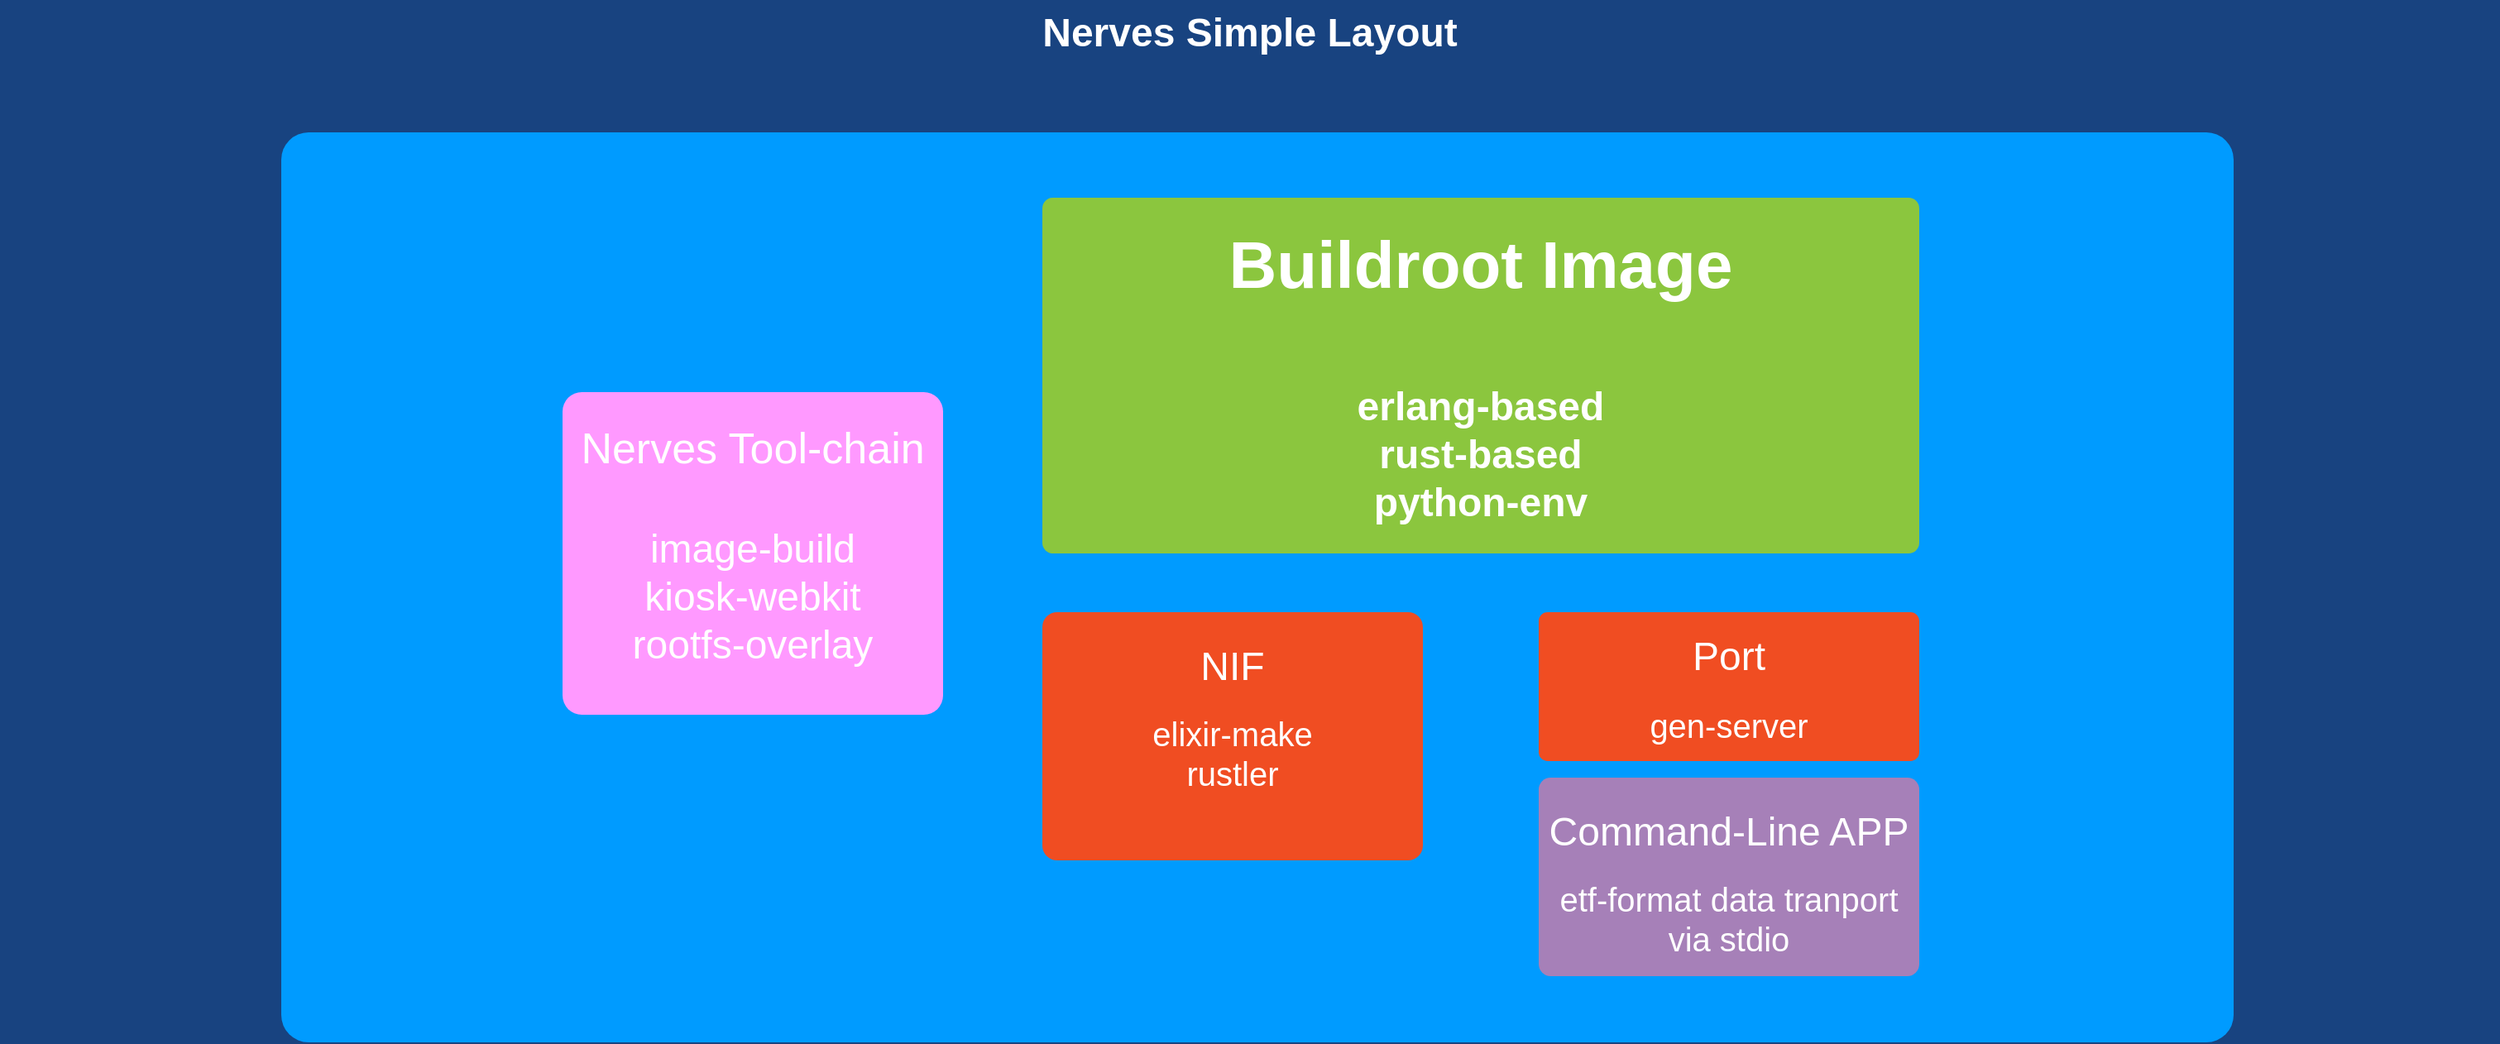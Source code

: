 <mxfile version="12.1.7" type="device" pages="1"><diagram name="Page-1" id="7a6c530e-6e37-e111-ec74-82921da8cc10"><mxGraphModel dx="1092" dy="776" grid="1" gridSize="10" guides="1" tooltips="1" connect="1" arrows="1" fold="1" page="1" pageScale="1.5" pageWidth="100" pageHeight="500" background="#184380" math="0" shadow="0"><root><mxCell id="0" style=";html=1;"/><mxCell id="1" style=";html=1;" parent="0"/><mxCell id="23046e2b9bb16c14-116" value="" style="whiteSpace=wrap;html=1;rounded=1;shadow=0;strokeColor=none;strokeWidth=2;fillColor=#009BFF;fontSize=20;fontColor=#FFFFFF;align=center;arcSize=3;verticalAlign=top;spacingTop=4;" parent="1" vertex="1"><mxGeometry x="290" y="120" width="1180" height="550" as="geometry"/></mxCell><mxCell id="23046e2b9bb16c14-27" value="&lt;div&gt;&lt;font style=&quot;font-size: 40px&quot; color=&quot;#FFFFFF&quot;&gt;&lt;b&gt;&lt;font style=&quot;font-size: 40px&quot;&gt;Buildroot Image&lt;/font&gt;&lt;/b&gt;&lt;/font&gt;&lt;/div&gt;&lt;div&gt;&lt;font style=&quot;font-size: 40px&quot; color=&quot;#FFFFFF&quot;&gt;&lt;b&gt;&lt;font style=&quot;font-size: 40px&quot;&gt;&lt;br&gt;&lt;/font&gt;&lt;/b&gt;&lt;/font&gt;&lt;/div&gt;&lt;div style=&quot;font-size: 24px&quot;&gt;&lt;font style=&quot;font-size: 24px&quot; color=&quot;#FFFFFF&quot;&gt;&lt;b&gt;&lt;font style=&quot;font-size: 24px&quot;&gt;erlang-based&lt;/font&gt;&lt;/b&gt;&lt;/font&gt;&lt;/div&gt;&lt;div style=&quot;font-size: 24px&quot;&gt;&lt;font style=&quot;font-size: 24px&quot; color=&quot;#FFFFFF&quot;&gt;&lt;b&gt;&lt;font style=&quot;font-size: 24px&quot;&gt;rust-based&lt;/font&gt;&lt;/b&gt;&lt;/font&gt;&lt;/div&gt;&lt;div style=&quot;font-size: 24px&quot;&gt;&lt;font style=&quot;font-size: 24px&quot; color=&quot;#FFFFFF&quot;&gt;&lt;b&gt;&lt;font style=&quot;font-size: 24px&quot;&gt;&lt;font style=&quot;font-size: 24px&quot;&gt;python-env&lt;/font&gt;&lt;br&gt;&lt;/font&gt;&lt;/b&gt;&lt;/font&gt;&lt;/div&gt;" style="rounded=1;whiteSpace=wrap;html=1;shadow=0;strokeWidth=2;fillColor=#8BC63E;fontSize=12;fontColor=#000000;align=center;strokeColor=none;arcSize=3;" parent="1" vertex="1"><mxGeometry x="750" y="159.5" width="530" height="215" as="geometry"/></mxCell><mxCell id="23046e2b9bb16c14-113" value="Nerves Simple Layout" style="text;strokeColor=none;fillColor=none;html=1;fontSize=24;fontStyle=1;verticalAlign=middle;align=center;rounded=0;shadow=0;fontColor=#FFFFFF;" parent="1" vertex="1"><mxGeometry x="120" y="40" width="1510" height="40" as="geometry"/></mxCell><mxCell id="icpRkCLrwkmUMKlqYPcH-3" value="&lt;p style=&quot;line-height: 150%&quot;&gt;&lt;/p&gt;&lt;div&gt;&lt;font style=&quot;font-size: 24px&quot;&gt;NIF&lt;/font&gt;&lt;/div&gt;&lt;div&gt;&lt;br&gt;&lt;/div&gt;&lt;div style=&quot;font-size: 20px&quot;&gt;&lt;font style=&quot;font-size: 20px&quot;&gt;elixir-make&lt;/font&gt;&lt;/div&gt;&lt;div style=&quot;font-size: 20px&quot;&gt;&lt;font style=&quot;font-size: 20px&quot;&gt;rustler&lt;/font&gt;&lt;br&gt;&lt;/div&gt;&lt;p&gt;&lt;/p&gt;" style="rounded=1;whiteSpace=wrap;html=1;shadow=0;strokeWidth=2;fillColor=#F04D22;fontSize=12;fontColor=#FFFFFF;align=center;strokeColor=none;arcSize=6;verticalAlign=top;" vertex="1" parent="1"><mxGeometry x="750" y="410" width="230" height="150" as="geometry"/></mxCell><mxCell id="icpRkCLrwkmUMKlqYPcH-4" value="&lt;div&gt;&lt;font style=&quot;font-size: 24px ; line-height: 170%&quot;&gt;Port&lt;/font&gt;&lt;/div&gt;&lt;div&gt;&lt;font style=&quot;font-size: 24px ; line-height: 170%&quot;&gt;&lt;font style=&quot;font-size: 20px ; line-height: 100%&quot;&gt;gen-server&lt;/font&gt;&lt;br&gt;&lt;/font&gt;&lt;/div&gt;" style="rounded=1;whiteSpace=wrap;html=1;shadow=0;strokeWidth=2;fillColor=#F04D22;fontSize=12;fontColor=#FFFFFF;align=center;strokeColor=none;arcSize=6;verticalAlign=top;" vertex="1" parent="1"><mxGeometry x="1050" y="410" width="230" height="90" as="geometry"/></mxCell><mxCell id="icpRkCLrwkmUMKlqYPcH-5" value="&lt;p style=&quot;line-height: 110%&quot;&gt;&lt;/p&gt;&lt;div style=&quot;font-size: 24px&quot;&gt;Command-Line APP&lt;/div&gt;&lt;div&gt;&lt;br&gt;&lt;/div&gt;&lt;div style=&quot;font-size: 20px&quot;&gt;etf-format data tranport via stdio&lt;br&gt;&lt;/div&gt;&lt;p&gt;&lt;/p&gt;" style="rounded=1;whiteSpace=wrap;html=1;shadow=0;strokeWidth=2;fillColor=#A680B8;fontSize=12;fontColor=#FFFFFF;align=center;strokeColor=none;arcSize=6;verticalAlign=top;" vertex="1" parent="1"><mxGeometry x="1050" y="510" width="230" height="120" as="geometry"/></mxCell><mxCell id="icpRkCLrwkmUMKlqYPcH-6" value="&lt;p style=&quot;line-height: 100%&quot;&gt;&lt;/p&gt;&lt;div style=&quot;font-size: 26px&quot;&gt;&lt;font style=&quot;font-size: 26px&quot;&gt;Nerves Tool-chain&lt;/font&gt;&lt;/div&gt;&lt;div style=&quot;font-size: 26px&quot;&gt;&lt;font style=&quot;font-size: 26px&quot;&gt;&lt;br&gt;&lt;/font&gt;&lt;/div&gt;&lt;div style=&quot;font-size: 24px&quot;&gt;&lt;font style=&quot;font-size: 24px&quot;&gt;image-build&lt;/font&gt;&lt;/div&gt;&lt;div style=&quot;font-size: 24px&quot;&gt;&lt;font style=&quot;font-size: 24px&quot;&gt;kiosk-webkit&lt;/font&gt;&lt;/div&gt;&lt;div style=&quot;font-size: 24px&quot;&gt;&lt;font style=&quot;font-size: 24px&quot;&gt;rootfs-overlay&lt;/font&gt;&lt;br&gt;&lt;/div&gt;&lt;p&gt;&lt;/p&gt;" style="rounded=1;whiteSpace=wrap;html=1;shadow=0;strokeWidth=2;fillColor=#FF99FF;fontSize=12;fontColor=#FFFFFF;align=center;strokeColor=none;arcSize=6;verticalAlign=top;" vertex="1" parent="1"><mxGeometry x="460" y="277" width="230" height="195" as="geometry"/></mxCell></root></mxGraphModel></diagram></mxfile>